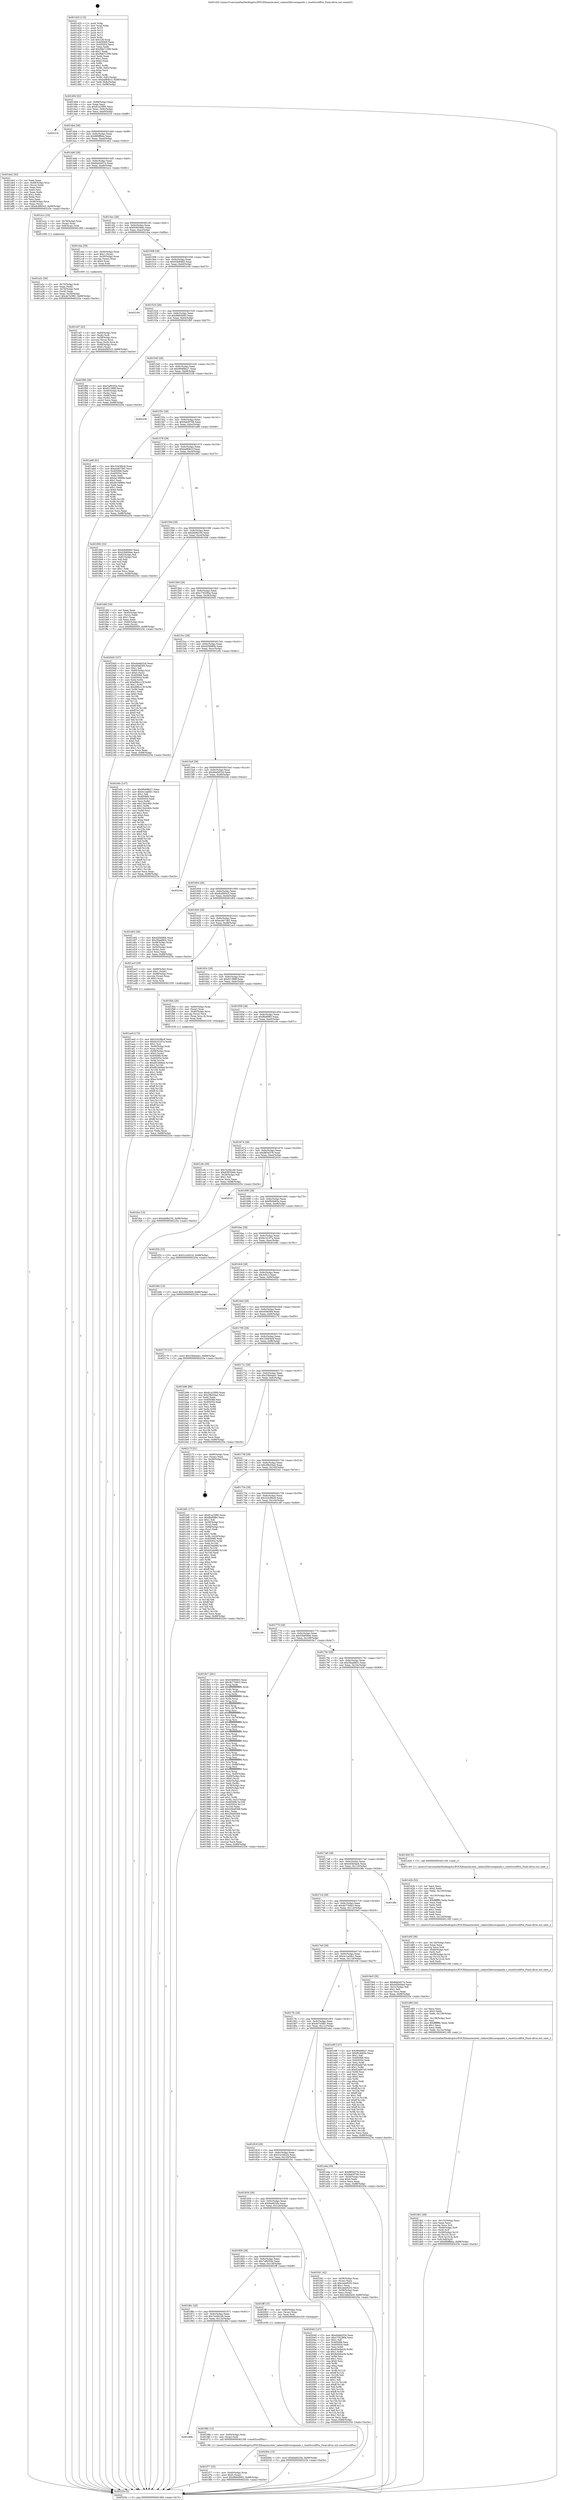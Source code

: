 digraph "0x401420" {
  label = "0x401420 (/mnt/c/Users/mathe/Desktop/tcc/POCII/binaries/extr_radare2librcorepanels.c_resetScrollPos_Final-ollvm.out::main(0))"
  labelloc = "t"
  node[shape=record]

  Entry [label="",width=0.3,height=0.3,shape=circle,fillcolor=black,style=filled]
  "0x401494" [label="{
     0x401494 [32]\l
     | [instrs]\l
     &nbsp;&nbsp;0x401494 \<+6\>: mov -0x88(%rbp),%eax\l
     &nbsp;&nbsp;0x40149a \<+2\>: mov %eax,%ecx\l
     &nbsp;&nbsp;0x40149c \<+6\>: sub $0x81a25f95,%ecx\l
     &nbsp;&nbsp;0x4014a2 \<+6\>: mov %eax,-0x9c(%rbp)\l
     &nbsp;&nbsp;0x4014a8 \<+6\>: mov %ecx,-0xa0(%rbp)\l
     &nbsp;&nbsp;0x4014ae \<+6\>: je 0000000000402216 \<main+0xdf6\>\l
  }"]
  "0x402216" [label="{
     0x402216\l
  }", style=dashed]
  "0x4014b4" [label="{
     0x4014b4 [28]\l
     | [instrs]\l
     &nbsp;&nbsp;0x4014b4 \<+5\>: jmp 00000000004014b9 \<main+0x99\>\l
     &nbsp;&nbsp;0x4014b9 \<+6\>: mov -0x9c(%rbp),%eax\l
     &nbsp;&nbsp;0x4014bf \<+5\>: sub $0x889ffbba,%eax\l
     &nbsp;&nbsp;0x4014c4 \<+6\>: mov %eax,-0xa4(%rbp)\l
     &nbsp;&nbsp;0x4014ca \<+6\>: je 0000000000401de2 \<main+0x9c2\>\l
  }"]
  Exit [label="",width=0.3,height=0.3,shape=circle,fillcolor=black,style=filled,peripheries=2]
  "0x401de2" [label="{
     0x401de2 [42]\l
     | [instrs]\l
     &nbsp;&nbsp;0x401de2 \<+2\>: xor %eax,%eax\l
     &nbsp;&nbsp;0x401de4 \<+4\>: mov -0x48(%rbp),%rcx\l
     &nbsp;&nbsp;0x401de8 \<+2\>: mov (%rcx),%edx\l
     &nbsp;&nbsp;0x401dea \<+2\>: mov %eax,%esi\l
     &nbsp;&nbsp;0x401dec \<+2\>: sub %edx,%esi\l
     &nbsp;&nbsp;0x401dee \<+2\>: mov %eax,%edx\l
     &nbsp;&nbsp;0x401df0 \<+3\>: sub $0x1,%edx\l
     &nbsp;&nbsp;0x401df3 \<+2\>: add %edx,%esi\l
     &nbsp;&nbsp;0x401df5 \<+2\>: sub %esi,%eax\l
     &nbsp;&nbsp;0x401df7 \<+4\>: mov -0x48(%rbp),%rcx\l
     &nbsp;&nbsp;0x401dfb \<+2\>: mov %eax,(%rcx)\l
     &nbsp;&nbsp;0x401dfd \<+10\>: movl $0xdcd993c5,-0x88(%rbp)\l
     &nbsp;&nbsp;0x401e07 \<+5\>: jmp 000000000040225e \<main+0xe3e\>\l
  }"]
  "0x4014d0" [label="{
     0x4014d0 [28]\l
     | [instrs]\l
     &nbsp;&nbsp;0x4014d0 \<+5\>: jmp 00000000004014d5 \<main+0xb5\>\l
     &nbsp;&nbsp;0x4014d5 \<+6\>: mov -0x9c(%rbp),%eax\l
     &nbsp;&nbsp;0x4014db \<+5\>: sub $0x8ab5d27e,%eax\l
     &nbsp;&nbsp;0x4014e0 \<+6\>: mov %eax,-0xa8(%rbp)\l
     &nbsp;&nbsp;0x4014e6 \<+6\>: je 0000000000401a1c \<main+0x5fc\>\l
  }"]
  "0x40200e" [label="{
     0x40200e [15]\l
     | [instrs]\l
     &nbsp;&nbsp;0x40200e \<+10\>: movl $0x6ee822fa,-0x88(%rbp)\l
     &nbsp;&nbsp;0x402018 \<+5\>: jmp 000000000040225e \<main+0xe3e\>\l
  }"]
  "0x401a1c" [label="{
     0x401a1c [16]\l
     | [instrs]\l
     &nbsp;&nbsp;0x401a1c \<+4\>: mov -0x78(%rbp),%rax\l
     &nbsp;&nbsp;0x401a20 \<+3\>: mov (%rax),%rax\l
     &nbsp;&nbsp;0x401a23 \<+4\>: mov 0x8(%rax),%rdi\l
     &nbsp;&nbsp;0x401a27 \<+5\>: call 0000000000401060 \<atoi@plt\>\l
     | [calls]\l
     &nbsp;&nbsp;0x401060 \{1\} (unknown)\l
  }"]
  "0x4014ec" [label="{
     0x4014ec [28]\l
     | [instrs]\l
     &nbsp;&nbsp;0x4014ec \<+5\>: jmp 00000000004014f1 \<main+0xd1\>\l
     &nbsp;&nbsp;0x4014f1 \<+6\>: mov -0x9c(%rbp),%eax\l
     &nbsp;&nbsp;0x4014f7 \<+5\>: sub $0x93833b6c,%eax\l
     &nbsp;&nbsp;0x4014fc \<+6\>: mov %eax,-0xac(%rbp)\l
     &nbsp;&nbsp;0x401502 \<+6\>: je 0000000000401cba \<main+0x89a\>\l
  }"]
  "0x401fce" [label="{
     0x401fce [15]\l
     | [instrs]\l
     &nbsp;&nbsp;0x401fce \<+10\>: movl $0xbfe9b230,-0x88(%rbp)\l
     &nbsp;&nbsp;0x401fd8 \<+5\>: jmp 000000000040225e \<main+0xe3e\>\l
  }"]
  "0x401cba" [label="{
     0x401cba [29]\l
     | [instrs]\l
     &nbsp;&nbsp;0x401cba \<+4\>: mov -0x50(%rbp),%rax\l
     &nbsp;&nbsp;0x401cbe \<+6\>: movl $0x1,(%rax)\l
     &nbsp;&nbsp;0x401cc4 \<+4\>: mov -0x50(%rbp),%rax\l
     &nbsp;&nbsp;0x401cc8 \<+3\>: movslq (%rax),%rax\l
     &nbsp;&nbsp;0x401ccb \<+4\>: shl $0x4,%rax\l
     &nbsp;&nbsp;0x401ccf \<+3\>: mov %rax,%rdi\l
     &nbsp;&nbsp;0x401cd2 \<+5\>: call 0000000000401050 \<malloc@plt\>\l
     | [calls]\l
     &nbsp;&nbsp;0x401050 \{1\} (unknown)\l
  }"]
  "0x401508" [label="{
     0x401508 [28]\l
     | [instrs]\l
     &nbsp;&nbsp;0x401508 \<+5\>: jmp 000000000040150d \<main+0xed\>\l
     &nbsp;&nbsp;0x40150d \<+6\>: mov -0x9c(%rbp),%eax\l
     &nbsp;&nbsp;0x401513 \<+5\>: sub $0x93b90fd3,%eax\l
     &nbsp;&nbsp;0x401518 \<+6\>: mov %eax,-0xb0(%rbp)\l
     &nbsp;&nbsp;0x40151e \<+6\>: je 0000000000402194 \<main+0xd74\>\l
  }"]
  "0x401f77" [label="{
     0x401f77 [25]\l
     | [instrs]\l
     &nbsp;&nbsp;0x401f77 \<+4\>: mov -0x40(%rbp),%rax\l
     &nbsp;&nbsp;0x401f7b \<+6\>: movl $0x0,(%rax)\l
     &nbsp;&nbsp;0x401f81 \<+10\>: movl $0x966000f3,-0x88(%rbp)\l
     &nbsp;&nbsp;0x401f8b \<+5\>: jmp 000000000040225e \<main+0xe3e\>\l
  }"]
  "0x402194" [label="{
     0x402194\l
  }", style=dashed]
  "0x401524" [label="{
     0x401524 [28]\l
     | [instrs]\l
     &nbsp;&nbsp;0x401524 \<+5\>: jmp 0000000000401529 \<main+0x109\>\l
     &nbsp;&nbsp;0x401529 \<+6\>: mov -0x9c(%rbp),%eax\l
     &nbsp;&nbsp;0x40152f \<+5\>: sub $0x966000f3,%eax\l
     &nbsp;&nbsp;0x401534 \<+6\>: mov %eax,-0xb4(%rbp)\l
     &nbsp;&nbsp;0x40153a \<+6\>: je 0000000000401f90 \<main+0xb70\>\l
  }"]
  "0x401888" [label="{
     0x401888\l
  }", style=dashed]
  "0x401f90" [label="{
     0x401f90 [36]\l
     | [instrs]\l
     &nbsp;&nbsp;0x401f90 \<+5\>: mov $0x7af9355e,%eax\l
     &nbsp;&nbsp;0x401f95 \<+5\>: mov $0xf213f6ff,%ecx\l
     &nbsp;&nbsp;0x401f9a \<+4\>: mov -0x40(%rbp),%rdx\l
     &nbsp;&nbsp;0x401f9e \<+2\>: mov (%rdx),%esi\l
     &nbsp;&nbsp;0x401fa0 \<+4\>: mov -0x68(%rbp),%rdx\l
     &nbsp;&nbsp;0x401fa4 \<+2\>: cmp (%rdx),%esi\l
     &nbsp;&nbsp;0x401fa6 \<+3\>: cmovl %ecx,%eax\l
     &nbsp;&nbsp;0x401fa9 \<+6\>: mov %eax,-0x88(%rbp)\l
     &nbsp;&nbsp;0x401faf \<+5\>: jmp 000000000040225e \<main+0xe3e\>\l
  }"]
  "0x401540" [label="{
     0x401540 [28]\l
     | [instrs]\l
     &nbsp;&nbsp;0x401540 \<+5\>: jmp 0000000000401545 \<main+0x125\>\l
     &nbsp;&nbsp;0x401545 \<+6\>: mov -0x9c(%rbp),%eax\l
     &nbsp;&nbsp;0x40154b \<+5\>: sub $0x99468b27,%eax\l
     &nbsp;&nbsp;0x401550 \<+6\>: mov %eax,-0xb8(%rbp)\l
     &nbsp;&nbsp;0x401556 \<+6\>: je 000000000040223b \<main+0xe1b\>\l
  }"]
  "0x401f6b" [label="{
     0x401f6b [12]\l
     | [instrs]\l
     &nbsp;&nbsp;0x401f6b \<+4\>: mov -0x60(%rbp),%rax\l
     &nbsp;&nbsp;0x401f6f \<+3\>: mov (%rax),%rdi\l
     &nbsp;&nbsp;0x401f72 \<+5\>: call 00000000004013f0 \<resetScrollPos\>\l
     | [calls]\l
     &nbsp;&nbsp;0x4013f0 \{1\} (/mnt/c/Users/mathe/Desktop/tcc/POCII/binaries/extr_radare2librcorepanels.c_resetScrollPos_Final-ollvm.out::resetScrollPos)\l
  }"]
  "0x40223b" [label="{
     0x40223b\l
  }", style=dashed]
  "0x40155c" [label="{
     0x40155c [28]\l
     | [instrs]\l
     &nbsp;&nbsp;0x40155c \<+5\>: jmp 0000000000401561 \<main+0x141\>\l
     &nbsp;&nbsp;0x401561 \<+6\>: mov -0x9c(%rbp),%eax\l
     &nbsp;&nbsp;0x401567 \<+5\>: sub $0x9ab5f708,%eax\l
     &nbsp;&nbsp;0x40156c \<+6\>: mov %eax,-0xbc(%rbp)\l
     &nbsp;&nbsp;0x401572 \<+6\>: je 0000000000401a68 \<main+0x648\>\l
  }"]
  "0x40186c" [label="{
     0x40186c [28]\l
     | [instrs]\l
     &nbsp;&nbsp;0x40186c \<+5\>: jmp 0000000000401871 \<main+0x451\>\l
     &nbsp;&nbsp;0x401871 \<+6\>: mov -0x9c(%rbp),%eax\l
     &nbsp;&nbsp;0x401877 \<+5\>: sub $0x7ec6b1d0,%eax\l
     &nbsp;&nbsp;0x40187c \<+6\>: mov %eax,-0x12c(%rbp)\l
     &nbsp;&nbsp;0x401882 \<+6\>: je 0000000000401f6b \<main+0xb4b\>\l
  }"]
  "0x401a68" [label="{
     0x401a68 [91]\l
     | [instrs]\l
     &nbsp;&nbsp;0x401a68 \<+5\>: mov $0x32428bc8,%eax\l
     &nbsp;&nbsp;0x401a6d \<+5\>: mov $0xecbb7382,%ecx\l
     &nbsp;&nbsp;0x401a72 \<+7\>: mov 0x405068,%edx\l
     &nbsp;&nbsp;0x401a79 \<+7\>: mov 0x405054,%esi\l
     &nbsp;&nbsp;0x401a80 \<+2\>: mov %edx,%edi\l
     &nbsp;&nbsp;0x401a82 \<+6\>: sub $0xde19089e,%edi\l
     &nbsp;&nbsp;0x401a88 \<+3\>: sub $0x1,%edi\l
     &nbsp;&nbsp;0x401a8b \<+6\>: add $0xde19089e,%edi\l
     &nbsp;&nbsp;0x401a91 \<+3\>: imul %edi,%edx\l
     &nbsp;&nbsp;0x401a94 \<+3\>: and $0x1,%edx\l
     &nbsp;&nbsp;0x401a97 \<+3\>: cmp $0x0,%edx\l
     &nbsp;&nbsp;0x401a9a \<+4\>: sete %r8b\l
     &nbsp;&nbsp;0x401a9e \<+3\>: cmp $0xa,%esi\l
     &nbsp;&nbsp;0x401aa1 \<+4\>: setl %r9b\l
     &nbsp;&nbsp;0x401aa5 \<+3\>: mov %r8b,%r10b\l
     &nbsp;&nbsp;0x401aa8 \<+3\>: and %r9b,%r10b\l
     &nbsp;&nbsp;0x401aab \<+3\>: xor %r9b,%r8b\l
     &nbsp;&nbsp;0x401aae \<+3\>: or %r8b,%r10b\l
     &nbsp;&nbsp;0x401ab1 \<+4\>: test $0x1,%r10b\l
     &nbsp;&nbsp;0x401ab5 \<+3\>: cmovne %ecx,%eax\l
     &nbsp;&nbsp;0x401ab8 \<+6\>: mov %eax,-0x88(%rbp)\l
     &nbsp;&nbsp;0x401abe \<+5\>: jmp 000000000040225e \<main+0xe3e\>\l
  }"]
  "0x401578" [label="{
     0x401578 [28]\l
     | [instrs]\l
     &nbsp;&nbsp;0x401578 \<+5\>: jmp 000000000040157d \<main+0x15d\>\l
     &nbsp;&nbsp;0x40157d \<+6\>: mov -0x9c(%rbp),%eax\l
     &nbsp;&nbsp;0x401583 \<+5\>: sub $0xbaf84b1f,%eax\l
     &nbsp;&nbsp;0x401588 \<+6\>: mov %eax,-0xc0(%rbp)\l
     &nbsp;&nbsp;0x40158e \<+6\>: je 0000000000401892 \<main+0x472\>\l
  }"]
  "0x401fff" [label="{
     0x401fff [15]\l
     | [instrs]\l
     &nbsp;&nbsp;0x401fff \<+4\>: mov -0x60(%rbp),%rax\l
     &nbsp;&nbsp;0x402003 \<+3\>: mov (%rax),%rax\l
     &nbsp;&nbsp;0x402006 \<+3\>: mov %rax,%rdi\l
     &nbsp;&nbsp;0x402009 \<+5\>: call 0000000000401030 \<free@plt\>\l
     | [calls]\l
     &nbsp;&nbsp;0x401030 \{1\} (unknown)\l
  }"]
  "0x401892" [label="{
     0x401892 [53]\l
     | [instrs]\l
     &nbsp;&nbsp;0x401892 \<+5\>: mov $0x93b90fd3,%eax\l
     &nbsp;&nbsp;0x401897 \<+5\>: mov $0x33b856ee,%ecx\l
     &nbsp;&nbsp;0x40189c \<+6\>: mov -0x82(%rbp),%dl\l
     &nbsp;&nbsp;0x4018a2 \<+7\>: mov -0x81(%rbp),%sil\l
     &nbsp;&nbsp;0x4018a9 \<+3\>: mov %dl,%dil\l
     &nbsp;&nbsp;0x4018ac \<+3\>: and %sil,%dil\l
     &nbsp;&nbsp;0x4018af \<+3\>: xor %sil,%dl\l
     &nbsp;&nbsp;0x4018b2 \<+3\>: or %dl,%dil\l
     &nbsp;&nbsp;0x4018b5 \<+4\>: test $0x1,%dil\l
     &nbsp;&nbsp;0x4018b9 \<+3\>: cmovne %ecx,%eax\l
     &nbsp;&nbsp;0x4018bc \<+6\>: mov %eax,-0x88(%rbp)\l
     &nbsp;&nbsp;0x4018c2 \<+5\>: jmp 000000000040225e \<main+0xe3e\>\l
  }"]
  "0x401594" [label="{
     0x401594 [28]\l
     | [instrs]\l
     &nbsp;&nbsp;0x401594 \<+5\>: jmp 0000000000401599 \<main+0x179\>\l
     &nbsp;&nbsp;0x401599 \<+6\>: mov -0x9c(%rbp),%eax\l
     &nbsp;&nbsp;0x40159f \<+5\>: sub $0xbfe9b230,%eax\l
     &nbsp;&nbsp;0x4015a4 \<+6\>: mov %eax,-0xc4(%rbp)\l
     &nbsp;&nbsp;0x4015aa \<+6\>: je 0000000000401fdd \<main+0xbbd\>\l
  }"]
  "0x40225e" [label="{
     0x40225e [5]\l
     | [instrs]\l
     &nbsp;&nbsp;0x40225e \<+5\>: jmp 0000000000401494 \<main+0x74\>\l
  }"]
  "0x401420" [label="{
     0x401420 [116]\l
     | [instrs]\l
     &nbsp;&nbsp;0x401420 \<+1\>: push %rbp\l
     &nbsp;&nbsp;0x401421 \<+3\>: mov %rsp,%rbp\l
     &nbsp;&nbsp;0x401424 \<+2\>: push %r15\l
     &nbsp;&nbsp;0x401426 \<+2\>: push %r14\l
     &nbsp;&nbsp;0x401428 \<+2\>: push %r13\l
     &nbsp;&nbsp;0x40142a \<+2\>: push %r12\l
     &nbsp;&nbsp;0x40142c \<+1\>: push %rbx\l
     &nbsp;&nbsp;0x40142d \<+7\>: sub $0x128,%rsp\l
     &nbsp;&nbsp;0x401434 \<+7\>: mov 0x405068,%eax\l
     &nbsp;&nbsp;0x40143b \<+7\>: mov 0x405054,%ecx\l
     &nbsp;&nbsp;0x401442 \<+2\>: mov %eax,%edx\l
     &nbsp;&nbsp;0x401444 \<+6\>: add $0x9bb71599,%edx\l
     &nbsp;&nbsp;0x40144a \<+3\>: sub $0x1,%edx\l
     &nbsp;&nbsp;0x40144d \<+6\>: sub $0x9bb71599,%edx\l
     &nbsp;&nbsp;0x401453 \<+3\>: imul %edx,%eax\l
     &nbsp;&nbsp;0x401456 \<+3\>: and $0x1,%eax\l
     &nbsp;&nbsp;0x401459 \<+3\>: cmp $0x0,%eax\l
     &nbsp;&nbsp;0x40145c \<+4\>: sete %r8b\l
     &nbsp;&nbsp;0x401460 \<+4\>: and $0x1,%r8b\l
     &nbsp;&nbsp;0x401464 \<+7\>: mov %r8b,-0x82(%rbp)\l
     &nbsp;&nbsp;0x40146b \<+3\>: cmp $0xa,%ecx\l
     &nbsp;&nbsp;0x40146e \<+4\>: setl %r8b\l
     &nbsp;&nbsp;0x401472 \<+4\>: and $0x1,%r8b\l
     &nbsp;&nbsp;0x401476 \<+7\>: mov %r8b,-0x81(%rbp)\l
     &nbsp;&nbsp;0x40147d \<+10\>: movl $0xbaf84b1f,-0x88(%rbp)\l
     &nbsp;&nbsp;0x401487 \<+6\>: mov %edi,-0x8c(%rbp)\l
     &nbsp;&nbsp;0x40148d \<+7\>: mov %rsi,-0x98(%rbp)\l
  }"]
  "0x401850" [label="{
     0x401850 [28]\l
     | [instrs]\l
     &nbsp;&nbsp;0x401850 \<+5\>: jmp 0000000000401855 \<main+0x435\>\l
     &nbsp;&nbsp;0x401855 \<+6\>: mov -0x9c(%rbp),%eax\l
     &nbsp;&nbsp;0x40185b \<+5\>: sub $0x7af9355e,%eax\l
     &nbsp;&nbsp;0x401860 \<+6\>: mov %eax,-0x128(%rbp)\l
     &nbsp;&nbsp;0x401866 \<+6\>: je 0000000000401fff \<main+0xbdf\>\l
  }"]
  "0x401fdd" [label="{
     0x401fdd [34]\l
     | [instrs]\l
     &nbsp;&nbsp;0x401fdd \<+2\>: xor %eax,%eax\l
     &nbsp;&nbsp;0x401fdf \<+4\>: mov -0x40(%rbp),%rcx\l
     &nbsp;&nbsp;0x401fe3 \<+2\>: mov (%rcx),%edx\l
     &nbsp;&nbsp;0x401fe5 \<+3\>: sub $0x1,%eax\l
     &nbsp;&nbsp;0x401fe8 \<+2\>: sub %eax,%edx\l
     &nbsp;&nbsp;0x401fea \<+4\>: mov -0x40(%rbp),%rcx\l
     &nbsp;&nbsp;0x401fee \<+2\>: mov %edx,(%rcx)\l
     &nbsp;&nbsp;0x401ff0 \<+10\>: movl $0x966000f3,-0x88(%rbp)\l
     &nbsp;&nbsp;0x401ffa \<+5\>: jmp 000000000040225e \<main+0xe3e\>\l
  }"]
  "0x4015b0" [label="{
     0x4015b0 [28]\l
     | [instrs]\l
     &nbsp;&nbsp;0x4015b0 \<+5\>: jmp 00000000004015b5 \<main+0x195\>\l
     &nbsp;&nbsp;0x4015b5 \<+6\>: mov -0x9c(%rbp),%eax\l
     &nbsp;&nbsp;0x4015bb \<+5\>: sub $0xc730280a,%eax\l
     &nbsp;&nbsp;0x4015c0 \<+6\>: mov %eax,-0xc8(%rbp)\l
     &nbsp;&nbsp;0x4015c6 \<+6\>: je 00000000004020d3 \<main+0xcb3\>\l
  }"]
  "0x402040" [label="{
     0x402040 [147]\l
     | [instrs]\l
     &nbsp;&nbsp;0x402040 \<+5\>: mov $0xd4e8d32d,%eax\l
     &nbsp;&nbsp;0x402045 \<+5\>: mov $0xc730280a,%ecx\l
     &nbsp;&nbsp;0x40204a \<+2\>: mov $0x1,%dl\l
     &nbsp;&nbsp;0x40204c \<+7\>: mov 0x405068,%esi\l
     &nbsp;&nbsp;0x402053 \<+7\>: mov 0x405054,%edi\l
     &nbsp;&nbsp;0x40205a \<+3\>: mov %esi,%r8d\l
     &nbsp;&nbsp;0x40205d \<+7\>: sub $0x82b4be26,%r8d\l
     &nbsp;&nbsp;0x402064 \<+4\>: sub $0x1,%r8d\l
     &nbsp;&nbsp;0x402068 \<+7\>: add $0x82b4be26,%r8d\l
     &nbsp;&nbsp;0x40206f \<+4\>: imul %r8d,%esi\l
     &nbsp;&nbsp;0x402073 \<+3\>: and $0x1,%esi\l
     &nbsp;&nbsp;0x402076 \<+3\>: cmp $0x0,%esi\l
     &nbsp;&nbsp;0x402079 \<+4\>: sete %r9b\l
     &nbsp;&nbsp;0x40207d \<+3\>: cmp $0xa,%edi\l
     &nbsp;&nbsp;0x402080 \<+4\>: setl %r10b\l
     &nbsp;&nbsp;0x402084 \<+3\>: mov %r9b,%r11b\l
     &nbsp;&nbsp;0x402087 \<+4\>: xor $0xff,%r11b\l
     &nbsp;&nbsp;0x40208b \<+3\>: mov %r10b,%bl\l
     &nbsp;&nbsp;0x40208e \<+3\>: xor $0xff,%bl\l
     &nbsp;&nbsp;0x402091 \<+3\>: xor $0x1,%dl\l
     &nbsp;&nbsp;0x402094 \<+3\>: mov %r11b,%r14b\l
     &nbsp;&nbsp;0x402097 \<+4\>: and $0xff,%r14b\l
     &nbsp;&nbsp;0x40209b \<+3\>: and %dl,%r9b\l
     &nbsp;&nbsp;0x40209e \<+3\>: mov %bl,%r15b\l
     &nbsp;&nbsp;0x4020a1 \<+4\>: and $0xff,%r15b\l
     &nbsp;&nbsp;0x4020a5 \<+3\>: and %dl,%r10b\l
     &nbsp;&nbsp;0x4020a8 \<+3\>: or %r9b,%r14b\l
     &nbsp;&nbsp;0x4020ab \<+3\>: or %r10b,%r15b\l
     &nbsp;&nbsp;0x4020ae \<+3\>: xor %r15b,%r14b\l
     &nbsp;&nbsp;0x4020b1 \<+3\>: or %bl,%r11b\l
     &nbsp;&nbsp;0x4020b4 \<+4\>: xor $0xff,%r11b\l
     &nbsp;&nbsp;0x4020b8 \<+3\>: or $0x1,%dl\l
     &nbsp;&nbsp;0x4020bb \<+3\>: and %dl,%r11b\l
     &nbsp;&nbsp;0x4020be \<+3\>: or %r11b,%r14b\l
     &nbsp;&nbsp;0x4020c1 \<+4\>: test $0x1,%r14b\l
     &nbsp;&nbsp;0x4020c5 \<+3\>: cmovne %ecx,%eax\l
     &nbsp;&nbsp;0x4020c8 \<+6\>: mov %eax,-0x88(%rbp)\l
     &nbsp;&nbsp;0x4020ce \<+5\>: jmp 000000000040225e \<main+0xe3e\>\l
  }"]
  "0x4020d3" [label="{
     0x4020d3 [157]\l
     | [instrs]\l
     &nbsp;&nbsp;0x4020d3 \<+5\>: mov $0xd4e8d32d,%eax\l
     &nbsp;&nbsp;0x4020d8 \<+5\>: mov $0x4046394,%ecx\l
     &nbsp;&nbsp;0x4020dd \<+2\>: mov $0x1,%dl\l
     &nbsp;&nbsp;0x4020df \<+4\>: mov -0x80(%rbp),%rsi\l
     &nbsp;&nbsp;0x4020e3 \<+6\>: movl $0x0,(%rsi)\l
     &nbsp;&nbsp;0x4020e9 \<+7\>: mov 0x405068,%edi\l
     &nbsp;&nbsp;0x4020f0 \<+8\>: mov 0x405054,%r8d\l
     &nbsp;&nbsp;0x4020f8 \<+3\>: mov %edi,%r9d\l
     &nbsp;&nbsp;0x4020fb \<+7\>: add $0xd98cc13f,%r9d\l
     &nbsp;&nbsp;0x402102 \<+4\>: sub $0x1,%r9d\l
     &nbsp;&nbsp;0x402106 \<+7\>: sub $0xd98cc13f,%r9d\l
     &nbsp;&nbsp;0x40210d \<+4\>: imul %r9d,%edi\l
     &nbsp;&nbsp;0x402111 \<+3\>: and $0x1,%edi\l
     &nbsp;&nbsp;0x402114 \<+3\>: cmp $0x0,%edi\l
     &nbsp;&nbsp;0x402117 \<+4\>: sete %r10b\l
     &nbsp;&nbsp;0x40211b \<+4\>: cmp $0xa,%r8d\l
     &nbsp;&nbsp;0x40211f \<+4\>: setl %r11b\l
     &nbsp;&nbsp;0x402123 \<+3\>: mov %r10b,%bl\l
     &nbsp;&nbsp;0x402126 \<+3\>: xor $0xff,%bl\l
     &nbsp;&nbsp;0x402129 \<+3\>: mov %r11b,%r14b\l
     &nbsp;&nbsp;0x40212c \<+4\>: xor $0xff,%r14b\l
     &nbsp;&nbsp;0x402130 \<+3\>: xor $0x0,%dl\l
     &nbsp;&nbsp;0x402133 \<+3\>: mov %bl,%r15b\l
     &nbsp;&nbsp;0x402136 \<+4\>: and $0x0,%r15b\l
     &nbsp;&nbsp;0x40213a \<+3\>: and %dl,%r10b\l
     &nbsp;&nbsp;0x40213d \<+3\>: mov %r14b,%r12b\l
     &nbsp;&nbsp;0x402140 \<+4\>: and $0x0,%r12b\l
     &nbsp;&nbsp;0x402144 \<+3\>: and %dl,%r11b\l
     &nbsp;&nbsp;0x402147 \<+3\>: or %r10b,%r15b\l
     &nbsp;&nbsp;0x40214a \<+3\>: or %r11b,%r12b\l
     &nbsp;&nbsp;0x40214d \<+3\>: xor %r12b,%r15b\l
     &nbsp;&nbsp;0x402150 \<+3\>: or %r14b,%bl\l
     &nbsp;&nbsp;0x402153 \<+3\>: xor $0xff,%bl\l
     &nbsp;&nbsp;0x402156 \<+3\>: or $0x0,%dl\l
     &nbsp;&nbsp;0x402159 \<+2\>: and %dl,%bl\l
     &nbsp;&nbsp;0x40215b \<+3\>: or %bl,%r15b\l
     &nbsp;&nbsp;0x40215e \<+4\>: test $0x1,%r15b\l
     &nbsp;&nbsp;0x402162 \<+3\>: cmovne %ecx,%eax\l
     &nbsp;&nbsp;0x402165 \<+6\>: mov %eax,-0x88(%rbp)\l
     &nbsp;&nbsp;0x40216b \<+5\>: jmp 000000000040225e \<main+0xe3e\>\l
  }"]
  "0x4015cc" [label="{
     0x4015cc [28]\l
     | [instrs]\l
     &nbsp;&nbsp;0x4015cc \<+5\>: jmp 00000000004015d1 \<main+0x1b1\>\l
     &nbsp;&nbsp;0x4015d1 \<+6\>: mov -0x9c(%rbp),%eax\l
     &nbsp;&nbsp;0x4015d7 \<+5\>: sub $0xd2f4680b,%eax\l
     &nbsp;&nbsp;0x4015dc \<+6\>: mov %eax,-0xcc(%rbp)\l
     &nbsp;&nbsp;0x4015e2 \<+6\>: je 0000000000401e0c \<main+0x9ec\>\l
  }"]
  "0x401834" [label="{
     0x401834 [28]\l
     | [instrs]\l
     &nbsp;&nbsp;0x401834 \<+5\>: jmp 0000000000401839 \<main+0x419\>\l
     &nbsp;&nbsp;0x401839 \<+6\>: mov -0x9c(%rbp),%eax\l
     &nbsp;&nbsp;0x40183f \<+5\>: sub $0x6ee822fa,%eax\l
     &nbsp;&nbsp;0x401844 \<+6\>: mov %eax,-0x124(%rbp)\l
     &nbsp;&nbsp;0x40184a \<+6\>: je 0000000000402040 \<main+0xc20\>\l
  }"]
  "0x401e0c" [label="{
     0x401e0c [147]\l
     | [instrs]\l
     &nbsp;&nbsp;0x401e0c \<+5\>: mov $0x99468b27,%eax\l
     &nbsp;&nbsp;0x401e11 \<+5\>: mov $0x4c1ad4b1,%ecx\l
     &nbsp;&nbsp;0x401e16 \<+2\>: mov $0x1,%dl\l
     &nbsp;&nbsp;0x401e18 \<+7\>: mov 0x405068,%esi\l
     &nbsp;&nbsp;0x401e1f \<+7\>: mov 0x405054,%edi\l
     &nbsp;&nbsp;0x401e26 \<+3\>: mov %esi,%r8d\l
     &nbsp;&nbsp;0x401e29 \<+7\>: add $0x13b2c60c,%r8d\l
     &nbsp;&nbsp;0x401e30 \<+4\>: sub $0x1,%r8d\l
     &nbsp;&nbsp;0x401e34 \<+7\>: sub $0x13b2c60c,%r8d\l
     &nbsp;&nbsp;0x401e3b \<+4\>: imul %r8d,%esi\l
     &nbsp;&nbsp;0x401e3f \<+3\>: and $0x1,%esi\l
     &nbsp;&nbsp;0x401e42 \<+3\>: cmp $0x0,%esi\l
     &nbsp;&nbsp;0x401e45 \<+4\>: sete %r9b\l
     &nbsp;&nbsp;0x401e49 \<+3\>: cmp $0xa,%edi\l
     &nbsp;&nbsp;0x401e4c \<+4\>: setl %r10b\l
     &nbsp;&nbsp;0x401e50 \<+3\>: mov %r9b,%r11b\l
     &nbsp;&nbsp;0x401e53 \<+4\>: xor $0xff,%r11b\l
     &nbsp;&nbsp;0x401e57 \<+3\>: mov %r10b,%bl\l
     &nbsp;&nbsp;0x401e5a \<+3\>: xor $0xff,%bl\l
     &nbsp;&nbsp;0x401e5d \<+3\>: xor $0x1,%dl\l
     &nbsp;&nbsp;0x401e60 \<+3\>: mov %r11b,%r14b\l
     &nbsp;&nbsp;0x401e63 \<+4\>: and $0xff,%r14b\l
     &nbsp;&nbsp;0x401e67 \<+3\>: and %dl,%r9b\l
     &nbsp;&nbsp;0x401e6a \<+3\>: mov %bl,%r15b\l
     &nbsp;&nbsp;0x401e6d \<+4\>: and $0xff,%r15b\l
     &nbsp;&nbsp;0x401e71 \<+3\>: and %dl,%r10b\l
     &nbsp;&nbsp;0x401e74 \<+3\>: or %r9b,%r14b\l
     &nbsp;&nbsp;0x401e77 \<+3\>: or %r10b,%r15b\l
     &nbsp;&nbsp;0x401e7a \<+3\>: xor %r15b,%r14b\l
     &nbsp;&nbsp;0x401e7d \<+3\>: or %bl,%r11b\l
     &nbsp;&nbsp;0x401e80 \<+4\>: xor $0xff,%r11b\l
     &nbsp;&nbsp;0x401e84 \<+3\>: or $0x1,%dl\l
     &nbsp;&nbsp;0x401e87 \<+3\>: and %dl,%r11b\l
     &nbsp;&nbsp;0x401e8a \<+3\>: or %r11b,%r14b\l
     &nbsp;&nbsp;0x401e8d \<+4\>: test $0x1,%r14b\l
     &nbsp;&nbsp;0x401e91 \<+3\>: cmovne %ecx,%eax\l
     &nbsp;&nbsp;0x401e94 \<+6\>: mov %eax,-0x88(%rbp)\l
     &nbsp;&nbsp;0x401e9a \<+5\>: jmp 000000000040225e \<main+0xe3e\>\l
  }"]
  "0x4015e8" [label="{
     0x4015e8 [28]\l
     | [instrs]\l
     &nbsp;&nbsp;0x4015e8 \<+5\>: jmp 00000000004015ed \<main+0x1cd\>\l
     &nbsp;&nbsp;0x4015ed \<+6\>: mov -0x9c(%rbp),%eax\l
     &nbsp;&nbsp;0x4015f3 \<+5\>: sub $0xd4e8d32d,%eax\l
     &nbsp;&nbsp;0x4015f8 \<+6\>: mov %eax,-0xd0(%rbp)\l
     &nbsp;&nbsp;0x4015fe \<+6\>: je 000000000040224a \<main+0xe2a\>\l
  }"]
  "0x401f41" [label="{
     0x401f41 [42]\l
     | [instrs]\l
     &nbsp;&nbsp;0x401f41 \<+4\>: mov -0x58(%rbp),%rax\l
     &nbsp;&nbsp;0x401f45 \<+2\>: mov (%rax),%ecx\l
     &nbsp;&nbsp;0x401f47 \<+6\>: sub $0xceee8202,%ecx\l
     &nbsp;&nbsp;0x401f4d \<+3\>: add $0x1,%ecx\l
     &nbsp;&nbsp;0x401f50 \<+6\>: add $0xceee8202,%ecx\l
     &nbsp;&nbsp;0x401f56 \<+4\>: mov -0x58(%rbp),%rax\l
     &nbsp;&nbsp;0x401f5a \<+2\>: mov %ecx,(%rax)\l
     &nbsp;&nbsp;0x401f5c \<+10\>: movl $0x1b6d3e5f,-0x88(%rbp)\l
     &nbsp;&nbsp;0x401f66 \<+5\>: jmp 000000000040225e \<main+0xe3e\>\l
  }"]
  "0x40224a" [label="{
     0x40224a\l
  }", style=dashed]
  "0x401604" [label="{
     0x401604 [28]\l
     | [instrs]\l
     &nbsp;&nbsp;0x401604 \<+5\>: jmp 0000000000401609 \<main+0x1e9\>\l
     &nbsp;&nbsp;0x401609 \<+6\>: mov -0x9c(%rbp),%eax\l
     &nbsp;&nbsp;0x40160f \<+5\>: sub $0xdcd993c5,%eax\l
     &nbsp;&nbsp;0x401614 \<+6\>: mov %eax,-0xd4(%rbp)\l
     &nbsp;&nbsp;0x40161a \<+6\>: je 0000000000401d02 \<main+0x8e2\>\l
  }"]
  "0x401db1" [label="{
     0x401db1 [49]\l
     | [instrs]\l
     &nbsp;&nbsp;0x401db1 \<+6\>: mov -0x13c(%rbp),%ecx\l
     &nbsp;&nbsp;0x401db7 \<+3\>: imul %eax,%ecx\l
     &nbsp;&nbsp;0x401dba \<+3\>: movslq %ecx,%r8\l
     &nbsp;&nbsp;0x401dbd \<+4\>: mov -0x60(%rbp),%r9\l
     &nbsp;&nbsp;0x401dc1 \<+3\>: mov (%r9),%r9\l
     &nbsp;&nbsp;0x401dc4 \<+4\>: mov -0x58(%rbp),%r10\l
     &nbsp;&nbsp;0x401dc8 \<+3\>: movslq (%r10),%r10\l
     &nbsp;&nbsp;0x401dcb \<+4\>: mov (%r9,%r10,8),%r9\l
     &nbsp;&nbsp;0x401dcf \<+4\>: mov %r8,0x8(%r9)\l
     &nbsp;&nbsp;0x401dd3 \<+10\>: movl $0x889ffbba,-0x88(%rbp)\l
     &nbsp;&nbsp;0x401ddd \<+5\>: jmp 000000000040225e \<main+0xe3e\>\l
  }"]
  "0x401d02" [label="{
     0x401d02 [36]\l
     | [instrs]\l
     &nbsp;&nbsp;0x401d02 \<+5\>: mov $0xd2f4680b,%eax\l
     &nbsp;&nbsp;0x401d07 \<+5\>: mov $0x39aa883c,%ecx\l
     &nbsp;&nbsp;0x401d0c \<+4\>: mov -0x48(%rbp),%rdx\l
     &nbsp;&nbsp;0x401d10 \<+2\>: mov (%rdx),%esi\l
     &nbsp;&nbsp;0x401d12 \<+4\>: mov -0x50(%rbp),%rdx\l
     &nbsp;&nbsp;0x401d16 \<+2\>: cmp (%rdx),%esi\l
     &nbsp;&nbsp;0x401d18 \<+3\>: cmovl %ecx,%eax\l
     &nbsp;&nbsp;0x401d1b \<+6\>: mov %eax,-0x88(%rbp)\l
     &nbsp;&nbsp;0x401d21 \<+5\>: jmp 000000000040225e \<main+0xe3e\>\l
  }"]
  "0x401620" [label="{
     0x401620 [28]\l
     | [instrs]\l
     &nbsp;&nbsp;0x401620 \<+5\>: jmp 0000000000401625 \<main+0x205\>\l
     &nbsp;&nbsp;0x401625 \<+6\>: mov -0x9c(%rbp),%eax\l
     &nbsp;&nbsp;0x40162b \<+5\>: sub $0xecbb7382,%eax\l
     &nbsp;&nbsp;0x401630 \<+6\>: mov %eax,-0xd8(%rbp)\l
     &nbsp;&nbsp;0x401636 \<+6\>: je 0000000000401ac3 \<main+0x6a3\>\l
  }"]
  "0x401d85" [label="{
     0x401d85 [44]\l
     | [instrs]\l
     &nbsp;&nbsp;0x401d85 \<+2\>: xor %ecx,%ecx\l
     &nbsp;&nbsp;0x401d87 \<+5\>: mov $0x2,%edx\l
     &nbsp;&nbsp;0x401d8c \<+6\>: mov %edx,-0x138(%rbp)\l
     &nbsp;&nbsp;0x401d92 \<+1\>: cltd\l
     &nbsp;&nbsp;0x401d93 \<+6\>: mov -0x138(%rbp),%esi\l
     &nbsp;&nbsp;0x401d99 \<+2\>: idiv %esi\l
     &nbsp;&nbsp;0x401d9b \<+6\>: imul $0xfffffffe,%edx,%edx\l
     &nbsp;&nbsp;0x401da1 \<+3\>: sub $0x1,%ecx\l
     &nbsp;&nbsp;0x401da4 \<+2\>: sub %ecx,%edx\l
     &nbsp;&nbsp;0x401da6 \<+6\>: mov %edx,-0x13c(%rbp)\l
     &nbsp;&nbsp;0x401dac \<+5\>: call 0000000000401160 \<next_i\>\l
     | [calls]\l
     &nbsp;&nbsp;0x401160 \{1\} (/mnt/c/Users/mathe/Desktop/tcc/POCII/binaries/extr_radare2librcorepanels.c_resetScrollPos_Final-ollvm.out::next_i)\l
  }"]
  "0x401ac3" [label="{
     0x401ac3 [29]\l
     | [instrs]\l
     &nbsp;&nbsp;0x401ac3 \<+4\>: mov -0x68(%rbp),%rax\l
     &nbsp;&nbsp;0x401ac7 \<+6\>: movl $0x1,(%rax)\l
     &nbsp;&nbsp;0x401acd \<+4\>: mov -0x68(%rbp),%rax\l
     &nbsp;&nbsp;0x401ad1 \<+3\>: movslq (%rax),%rax\l
     &nbsp;&nbsp;0x401ad4 \<+4\>: shl $0x3,%rax\l
     &nbsp;&nbsp;0x401ad8 \<+3\>: mov %rax,%rdi\l
     &nbsp;&nbsp;0x401adb \<+5\>: call 0000000000401050 \<malloc@plt\>\l
     | [calls]\l
     &nbsp;&nbsp;0x401050 \{1\} (unknown)\l
  }"]
  "0x40163c" [label="{
     0x40163c [28]\l
     | [instrs]\l
     &nbsp;&nbsp;0x40163c \<+5\>: jmp 0000000000401641 \<main+0x221\>\l
     &nbsp;&nbsp;0x401641 \<+6\>: mov -0x9c(%rbp),%eax\l
     &nbsp;&nbsp;0x401647 \<+5\>: sub $0xf213f6ff,%eax\l
     &nbsp;&nbsp;0x40164c \<+6\>: mov %eax,-0xdc(%rbp)\l
     &nbsp;&nbsp;0x401652 \<+6\>: je 0000000000401fb4 \<main+0xb94\>\l
  }"]
  "0x401d5f" [label="{
     0x401d5f [38]\l
     | [instrs]\l
     &nbsp;&nbsp;0x401d5f \<+6\>: mov -0x134(%rbp),%ecx\l
     &nbsp;&nbsp;0x401d65 \<+3\>: imul %eax,%ecx\l
     &nbsp;&nbsp;0x401d68 \<+3\>: movslq %ecx,%r8\l
     &nbsp;&nbsp;0x401d6b \<+4\>: mov -0x60(%rbp),%r9\l
     &nbsp;&nbsp;0x401d6f \<+3\>: mov (%r9),%r9\l
     &nbsp;&nbsp;0x401d72 \<+4\>: mov -0x58(%rbp),%r10\l
     &nbsp;&nbsp;0x401d76 \<+3\>: movslq (%r10),%r10\l
     &nbsp;&nbsp;0x401d79 \<+4\>: mov (%r9,%r10,8),%r9\l
     &nbsp;&nbsp;0x401d7d \<+3\>: mov %r8,(%r9)\l
     &nbsp;&nbsp;0x401d80 \<+5\>: call 0000000000401160 \<next_i\>\l
     | [calls]\l
     &nbsp;&nbsp;0x401160 \{1\} (/mnt/c/Users/mathe/Desktop/tcc/POCII/binaries/extr_radare2librcorepanels.c_resetScrollPos_Final-ollvm.out::next_i)\l
  }"]
  "0x401fb4" [label="{
     0x401fb4 [26]\l
     | [instrs]\l
     &nbsp;&nbsp;0x401fb4 \<+4\>: mov -0x60(%rbp),%rax\l
     &nbsp;&nbsp;0x401fb8 \<+3\>: mov (%rax),%rax\l
     &nbsp;&nbsp;0x401fbb \<+4\>: mov -0x40(%rbp),%rcx\l
     &nbsp;&nbsp;0x401fbf \<+3\>: movslq (%rcx),%rcx\l
     &nbsp;&nbsp;0x401fc2 \<+4\>: mov (%rax,%rcx,8),%rax\l
     &nbsp;&nbsp;0x401fc6 \<+3\>: mov %rax,%rdi\l
     &nbsp;&nbsp;0x401fc9 \<+5\>: call 0000000000401030 \<free@plt\>\l
     | [calls]\l
     &nbsp;&nbsp;0x401030 \{1\} (unknown)\l
  }"]
  "0x401658" [label="{
     0x401658 [28]\l
     | [instrs]\l
     &nbsp;&nbsp;0x401658 \<+5\>: jmp 000000000040165d \<main+0x23d\>\l
     &nbsp;&nbsp;0x40165d \<+6\>: mov -0x9c(%rbp),%eax\l
     &nbsp;&nbsp;0x401663 \<+5\>: sub $0xf8af0f83,%eax\l
     &nbsp;&nbsp;0x401668 \<+6\>: mov %eax,-0xe0(%rbp)\l
     &nbsp;&nbsp;0x40166e \<+6\>: je 0000000000401c9c \<main+0x87c\>\l
  }"]
  "0x401d2b" [label="{
     0x401d2b [52]\l
     | [instrs]\l
     &nbsp;&nbsp;0x401d2b \<+2\>: xor %ecx,%ecx\l
     &nbsp;&nbsp;0x401d2d \<+5\>: mov $0x2,%edx\l
     &nbsp;&nbsp;0x401d32 \<+6\>: mov %edx,-0x130(%rbp)\l
     &nbsp;&nbsp;0x401d38 \<+1\>: cltd\l
     &nbsp;&nbsp;0x401d39 \<+6\>: mov -0x130(%rbp),%esi\l
     &nbsp;&nbsp;0x401d3f \<+2\>: idiv %esi\l
     &nbsp;&nbsp;0x401d41 \<+6\>: imul $0xfffffffe,%edx,%edx\l
     &nbsp;&nbsp;0x401d47 \<+2\>: mov %ecx,%edi\l
     &nbsp;&nbsp;0x401d49 \<+2\>: sub %edx,%edi\l
     &nbsp;&nbsp;0x401d4b \<+2\>: mov %ecx,%edx\l
     &nbsp;&nbsp;0x401d4d \<+3\>: sub $0x1,%edx\l
     &nbsp;&nbsp;0x401d50 \<+2\>: add %edx,%edi\l
     &nbsp;&nbsp;0x401d52 \<+2\>: sub %edi,%ecx\l
     &nbsp;&nbsp;0x401d54 \<+6\>: mov %ecx,-0x134(%rbp)\l
     &nbsp;&nbsp;0x401d5a \<+5\>: call 0000000000401160 \<next_i\>\l
     | [calls]\l
     &nbsp;&nbsp;0x401160 \{1\} (/mnt/c/Users/mathe/Desktop/tcc/POCII/binaries/extr_radare2librcorepanels.c_resetScrollPos_Final-ollvm.out::next_i)\l
  }"]
  "0x401c9c" [label="{
     0x401c9c [30]\l
     | [instrs]\l
     &nbsp;&nbsp;0x401c9c \<+5\>: mov $0x7ec6b1d0,%eax\l
     &nbsp;&nbsp;0x401ca1 \<+5\>: mov $0x93833b6c,%ecx\l
     &nbsp;&nbsp;0x401ca6 \<+3\>: mov -0x29(%rbp),%dl\l
     &nbsp;&nbsp;0x401ca9 \<+3\>: test $0x1,%dl\l
     &nbsp;&nbsp;0x401cac \<+3\>: cmovne %ecx,%eax\l
     &nbsp;&nbsp;0x401caf \<+6\>: mov %eax,-0x88(%rbp)\l
     &nbsp;&nbsp;0x401cb5 \<+5\>: jmp 000000000040225e \<main+0xe3e\>\l
  }"]
  "0x401674" [label="{
     0x401674 [28]\l
     | [instrs]\l
     &nbsp;&nbsp;0x401674 \<+5\>: jmp 0000000000401679 \<main+0x259\>\l
     &nbsp;&nbsp;0x401679 \<+6\>: mov -0x9c(%rbp),%eax\l
     &nbsp;&nbsp;0x40167f \<+5\>: sub $0xf8f3d376,%eax\l
     &nbsp;&nbsp;0x401684 \<+6\>: mov %eax,-0xe4(%rbp)\l
     &nbsp;&nbsp;0x40168a \<+6\>: je 000000000040201d \<main+0xbfd\>\l
  }"]
  "0x401cd7" [label="{
     0x401cd7 [43]\l
     | [instrs]\l
     &nbsp;&nbsp;0x401cd7 \<+4\>: mov -0x60(%rbp),%rdi\l
     &nbsp;&nbsp;0x401cdb \<+3\>: mov (%rdi),%rdi\l
     &nbsp;&nbsp;0x401cde \<+4\>: mov -0x58(%rbp),%rcx\l
     &nbsp;&nbsp;0x401ce2 \<+3\>: movslq (%rcx),%rcx\l
     &nbsp;&nbsp;0x401ce5 \<+4\>: mov %rax,(%rdi,%rcx,8)\l
     &nbsp;&nbsp;0x401ce9 \<+4\>: mov -0x48(%rbp),%rax\l
     &nbsp;&nbsp;0x401ced \<+6\>: movl $0x0,(%rax)\l
     &nbsp;&nbsp;0x401cf3 \<+10\>: movl $0xdcd993c5,-0x88(%rbp)\l
     &nbsp;&nbsp;0x401cfd \<+5\>: jmp 000000000040225e \<main+0xe3e\>\l
  }"]
  "0x40201d" [label="{
     0x40201d\l
  }", style=dashed]
  "0x401690" [label="{
     0x401690 [28]\l
     | [instrs]\l
     &nbsp;&nbsp;0x401690 \<+5\>: jmp 0000000000401695 \<main+0x275\>\l
     &nbsp;&nbsp;0x401695 \<+6\>: mov -0x9c(%rbp),%eax\l
     &nbsp;&nbsp;0x40169b \<+5\>: sub $0xf9c9e65e,%eax\l
     &nbsp;&nbsp;0x4016a0 \<+6\>: mov %eax,-0xe8(%rbp)\l
     &nbsp;&nbsp;0x4016a6 \<+6\>: je 0000000000401f32 \<main+0xb12\>\l
  }"]
  "0x401ae0" [label="{
     0x401ae0 [172]\l
     | [instrs]\l
     &nbsp;&nbsp;0x401ae0 \<+5\>: mov $0x32428bc8,%ecx\l
     &nbsp;&nbsp;0x401ae5 \<+5\>: mov $0xfa1b197a,%edx\l
     &nbsp;&nbsp;0x401aea \<+3\>: mov $0x1,%sil\l
     &nbsp;&nbsp;0x401aed \<+4\>: mov -0x60(%rbp),%rdi\l
     &nbsp;&nbsp;0x401af1 \<+3\>: mov %rax,(%rdi)\l
     &nbsp;&nbsp;0x401af4 \<+4\>: mov -0x58(%rbp),%rax\l
     &nbsp;&nbsp;0x401af8 \<+6\>: movl $0x0,(%rax)\l
     &nbsp;&nbsp;0x401afe \<+8\>: mov 0x405068,%r8d\l
     &nbsp;&nbsp;0x401b06 \<+8\>: mov 0x405054,%r9d\l
     &nbsp;&nbsp;0x401b0e \<+3\>: mov %r8d,%r10d\l
     &nbsp;&nbsp;0x401b11 \<+7\>: sub $0xd81b69ad,%r10d\l
     &nbsp;&nbsp;0x401b18 \<+4\>: sub $0x1,%r10d\l
     &nbsp;&nbsp;0x401b1c \<+7\>: add $0xd81b69ad,%r10d\l
     &nbsp;&nbsp;0x401b23 \<+4\>: imul %r10d,%r8d\l
     &nbsp;&nbsp;0x401b27 \<+4\>: and $0x1,%r8d\l
     &nbsp;&nbsp;0x401b2b \<+4\>: cmp $0x0,%r8d\l
     &nbsp;&nbsp;0x401b2f \<+4\>: sete %r11b\l
     &nbsp;&nbsp;0x401b33 \<+4\>: cmp $0xa,%r9d\l
     &nbsp;&nbsp;0x401b37 \<+3\>: setl %bl\l
     &nbsp;&nbsp;0x401b3a \<+3\>: mov %r11b,%r14b\l
     &nbsp;&nbsp;0x401b3d \<+4\>: xor $0xff,%r14b\l
     &nbsp;&nbsp;0x401b41 \<+3\>: mov %bl,%r15b\l
     &nbsp;&nbsp;0x401b44 \<+4\>: xor $0xff,%r15b\l
     &nbsp;&nbsp;0x401b48 \<+4\>: xor $0x1,%sil\l
     &nbsp;&nbsp;0x401b4c \<+3\>: mov %r14b,%r12b\l
     &nbsp;&nbsp;0x401b4f \<+4\>: and $0xff,%r12b\l
     &nbsp;&nbsp;0x401b53 \<+3\>: and %sil,%r11b\l
     &nbsp;&nbsp;0x401b56 \<+3\>: mov %r15b,%r13b\l
     &nbsp;&nbsp;0x401b59 \<+4\>: and $0xff,%r13b\l
     &nbsp;&nbsp;0x401b5d \<+3\>: and %sil,%bl\l
     &nbsp;&nbsp;0x401b60 \<+3\>: or %r11b,%r12b\l
     &nbsp;&nbsp;0x401b63 \<+3\>: or %bl,%r13b\l
     &nbsp;&nbsp;0x401b66 \<+3\>: xor %r13b,%r12b\l
     &nbsp;&nbsp;0x401b69 \<+3\>: or %r15b,%r14b\l
     &nbsp;&nbsp;0x401b6c \<+4\>: xor $0xff,%r14b\l
     &nbsp;&nbsp;0x401b70 \<+4\>: or $0x1,%sil\l
     &nbsp;&nbsp;0x401b74 \<+3\>: and %sil,%r14b\l
     &nbsp;&nbsp;0x401b77 \<+3\>: or %r14b,%r12b\l
     &nbsp;&nbsp;0x401b7a \<+4\>: test $0x1,%r12b\l
     &nbsp;&nbsp;0x401b7e \<+3\>: cmovne %edx,%ecx\l
     &nbsp;&nbsp;0x401b81 \<+6\>: mov %ecx,-0x88(%rbp)\l
     &nbsp;&nbsp;0x401b87 \<+5\>: jmp 000000000040225e \<main+0xe3e\>\l
  }"]
  "0x401f32" [label="{
     0x401f32 [15]\l
     | [instrs]\l
     &nbsp;&nbsp;0x401f32 \<+10\>: movl $0x51e3d224,-0x88(%rbp)\l
     &nbsp;&nbsp;0x401f3c \<+5\>: jmp 000000000040225e \<main+0xe3e\>\l
  }"]
  "0x4016ac" [label="{
     0x4016ac [28]\l
     | [instrs]\l
     &nbsp;&nbsp;0x4016ac \<+5\>: jmp 00000000004016b1 \<main+0x291\>\l
     &nbsp;&nbsp;0x4016b1 \<+6\>: mov -0x9c(%rbp),%eax\l
     &nbsp;&nbsp;0x4016b7 \<+5\>: sub $0xfa1b197a,%eax\l
     &nbsp;&nbsp;0x4016bc \<+6\>: mov %eax,-0xec(%rbp)\l
     &nbsp;&nbsp;0x4016c2 \<+6\>: je 0000000000401b8c \<main+0x76c\>\l
  }"]
  "0x401818" [label="{
     0x401818 [28]\l
     | [instrs]\l
     &nbsp;&nbsp;0x401818 \<+5\>: jmp 000000000040181d \<main+0x3fd\>\l
     &nbsp;&nbsp;0x40181d \<+6\>: mov -0x9c(%rbp),%eax\l
     &nbsp;&nbsp;0x401823 \<+5\>: sub $0x51e3d224,%eax\l
     &nbsp;&nbsp;0x401828 \<+6\>: mov %eax,-0x120(%rbp)\l
     &nbsp;&nbsp;0x40182e \<+6\>: je 0000000000401f41 \<main+0xb21\>\l
  }"]
  "0x401b8c" [label="{
     0x401b8c [15]\l
     | [instrs]\l
     &nbsp;&nbsp;0x401b8c \<+10\>: movl $0x1b6d3e5f,-0x88(%rbp)\l
     &nbsp;&nbsp;0x401b96 \<+5\>: jmp 000000000040225e \<main+0xe3e\>\l
  }"]
  "0x4016c8" [label="{
     0x4016c8 [28]\l
     | [instrs]\l
     &nbsp;&nbsp;0x4016c8 \<+5\>: jmp 00000000004016cd \<main+0x2ad\>\l
     &nbsp;&nbsp;0x4016cd \<+6\>: mov -0x9c(%rbp),%eax\l
     &nbsp;&nbsp;0x4016d3 \<+5\>: sub $0x3c813,%eax\l
     &nbsp;&nbsp;0x4016d8 \<+6\>: mov %eax,-0xf0(%rbp)\l
     &nbsp;&nbsp;0x4016de \<+6\>: je 000000000040202c \<main+0xc0c\>\l
  }"]
  "0x401a4a" [label="{
     0x401a4a [30]\l
     | [instrs]\l
     &nbsp;&nbsp;0x401a4a \<+5\>: mov $0xf8f3d376,%eax\l
     &nbsp;&nbsp;0x401a4f \<+5\>: mov $0x9ab5f708,%ecx\l
     &nbsp;&nbsp;0x401a54 \<+3\>: mov -0x30(%rbp),%edx\l
     &nbsp;&nbsp;0x401a57 \<+3\>: cmp $0x0,%edx\l
     &nbsp;&nbsp;0x401a5a \<+3\>: cmove %ecx,%eax\l
     &nbsp;&nbsp;0x401a5d \<+6\>: mov %eax,-0x88(%rbp)\l
     &nbsp;&nbsp;0x401a63 \<+5\>: jmp 000000000040225e \<main+0xe3e\>\l
  }"]
  "0x40202c" [label="{
     0x40202c\l
  }", style=dashed]
  "0x4016e4" [label="{
     0x4016e4 [28]\l
     | [instrs]\l
     &nbsp;&nbsp;0x4016e4 \<+5\>: jmp 00000000004016e9 \<main+0x2c9\>\l
     &nbsp;&nbsp;0x4016e9 \<+6\>: mov -0x9c(%rbp),%eax\l
     &nbsp;&nbsp;0x4016ef \<+5\>: sub $0x4046394,%eax\l
     &nbsp;&nbsp;0x4016f4 \<+6\>: mov %eax,-0xf4(%rbp)\l
     &nbsp;&nbsp;0x4016fa \<+6\>: je 0000000000402170 \<main+0xd50\>\l
  }"]
  "0x4017fc" [label="{
     0x4017fc [28]\l
     | [instrs]\l
     &nbsp;&nbsp;0x4017fc \<+5\>: jmp 0000000000401801 \<main+0x3e1\>\l
     &nbsp;&nbsp;0x401801 \<+6\>: mov -0x9c(%rbp),%eax\l
     &nbsp;&nbsp;0x401807 \<+5\>: sub $0x4e7e38f1,%eax\l
     &nbsp;&nbsp;0x40180c \<+6\>: mov %eax,-0x11c(%rbp)\l
     &nbsp;&nbsp;0x401812 \<+6\>: je 0000000000401a4a \<main+0x62a\>\l
  }"]
  "0x402170" [label="{
     0x402170 [15]\l
     | [instrs]\l
     &nbsp;&nbsp;0x402170 \<+10\>: movl $0x23bb4ab1,-0x88(%rbp)\l
     &nbsp;&nbsp;0x40217a \<+5\>: jmp 000000000040225e \<main+0xe3e\>\l
  }"]
  "0x401700" [label="{
     0x401700 [28]\l
     | [instrs]\l
     &nbsp;&nbsp;0x401700 \<+5\>: jmp 0000000000401705 \<main+0x2e5\>\l
     &nbsp;&nbsp;0x401705 \<+6\>: mov -0x9c(%rbp),%eax\l
     &nbsp;&nbsp;0x40170b \<+5\>: sub $0x1b6d3e5f,%eax\l
     &nbsp;&nbsp;0x401710 \<+6\>: mov %eax,-0xf8(%rbp)\l
     &nbsp;&nbsp;0x401716 \<+6\>: je 0000000000401b9b \<main+0x77b\>\l
  }"]
  "0x401e9f" [label="{
     0x401e9f [147]\l
     | [instrs]\l
     &nbsp;&nbsp;0x401e9f \<+5\>: mov $0x99468b27,%eax\l
     &nbsp;&nbsp;0x401ea4 \<+5\>: mov $0xf9c9e65e,%ecx\l
     &nbsp;&nbsp;0x401ea9 \<+2\>: mov $0x1,%dl\l
     &nbsp;&nbsp;0x401eab \<+7\>: mov 0x405068,%esi\l
     &nbsp;&nbsp;0x401eb2 \<+7\>: mov 0x405054,%edi\l
     &nbsp;&nbsp;0x401eb9 \<+3\>: mov %esi,%r8d\l
     &nbsp;&nbsp;0x401ebc \<+7\>: add $0x82add7e5,%r8d\l
     &nbsp;&nbsp;0x401ec3 \<+4\>: sub $0x1,%r8d\l
     &nbsp;&nbsp;0x401ec7 \<+7\>: sub $0x82add7e5,%r8d\l
     &nbsp;&nbsp;0x401ece \<+4\>: imul %r8d,%esi\l
     &nbsp;&nbsp;0x401ed2 \<+3\>: and $0x1,%esi\l
     &nbsp;&nbsp;0x401ed5 \<+3\>: cmp $0x0,%esi\l
     &nbsp;&nbsp;0x401ed8 \<+4\>: sete %r9b\l
     &nbsp;&nbsp;0x401edc \<+3\>: cmp $0xa,%edi\l
     &nbsp;&nbsp;0x401edf \<+4\>: setl %r10b\l
     &nbsp;&nbsp;0x401ee3 \<+3\>: mov %r9b,%r11b\l
     &nbsp;&nbsp;0x401ee6 \<+4\>: xor $0xff,%r11b\l
     &nbsp;&nbsp;0x401eea \<+3\>: mov %r10b,%bl\l
     &nbsp;&nbsp;0x401eed \<+3\>: xor $0xff,%bl\l
     &nbsp;&nbsp;0x401ef0 \<+3\>: xor $0x1,%dl\l
     &nbsp;&nbsp;0x401ef3 \<+3\>: mov %r11b,%r14b\l
     &nbsp;&nbsp;0x401ef6 \<+4\>: and $0xff,%r14b\l
     &nbsp;&nbsp;0x401efa \<+3\>: and %dl,%r9b\l
     &nbsp;&nbsp;0x401efd \<+3\>: mov %bl,%r15b\l
     &nbsp;&nbsp;0x401f00 \<+4\>: and $0xff,%r15b\l
     &nbsp;&nbsp;0x401f04 \<+3\>: and %dl,%r10b\l
     &nbsp;&nbsp;0x401f07 \<+3\>: or %r9b,%r14b\l
     &nbsp;&nbsp;0x401f0a \<+3\>: or %r10b,%r15b\l
     &nbsp;&nbsp;0x401f0d \<+3\>: xor %r15b,%r14b\l
     &nbsp;&nbsp;0x401f10 \<+3\>: or %bl,%r11b\l
     &nbsp;&nbsp;0x401f13 \<+4\>: xor $0xff,%r11b\l
     &nbsp;&nbsp;0x401f17 \<+3\>: or $0x1,%dl\l
     &nbsp;&nbsp;0x401f1a \<+3\>: and %dl,%r11b\l
     &nbsp;&nbsp;0x401f1d \<+3\>: or %r11b,%r14b\l
     &nbsp;&nbsp;0x401f20 \<+4\>: test $0x1,%r14b\l
     &nbsp;&nbsp;0x401f24 \<+3\>: cmovne %ecx,%eax\l
     &nbsp;&nbsp;0x401f27 \<+6\>: mov %eax,-0x88(%rbp)\l
     &nbsp;&nbsp;0x401f2d \<+5\>: jmp 000000000040225e \<main+0xe3e\>\l
  }"]
  "0x401b9b" [label="{
     0x401b9b [86]\l
     | [instrs]\l
     &nbsp;&nbsp;0x401b9b \<+5\>: mov $0x81a25f95,%eax\l
     &nbsp;&nbsp;0x401ba0 \<+5\>: mov $0x2f8c04a2,%ecx\l
     &nbsp;&nbsp;0x401ba5 \<+2\>: xor %edx,%edx\l
     &nbsp;&nbsp;0x401ba7 \<+7\>: mov 0x405068,%esi\l
     &nbsp;&nbsp;0x401bae \<+7\>: mov 0x405054,%edi\l
     &nbsp;&nbsp;0x401bb5 \<+3\>: sub $0x1,%edx\l
     &nbsp;&nbsp;0x401bb8 \<+3\>: mov %esi,%r8d\l
     &nbsp;&nbsp;0x401bbb \<+3\>: add %edx,%r8d\l
     &nbsp;&nbsp;0x401bbe \<+4\>: imul %r8d,%esi\l
     &nbsp;&nbsp;0x401bc2 \<+3\>: and $0x1,%esi\l
     &nbsp;&nbsp;0x401bc5 \<+3\>: cmp $0x0,%esi\l
     &nbsp;&nbsp;0x401bc8 \<+4\>: sete %r9b\l
     &nbsp;&nbsp;0x401bcc \<+3\>: cmp $0xa,%edi\l
     &nbsp;&nbsp;0x401bcf \<+4\>: setl %r10b\l
     &nbsp;&nbsp;0x401bd3 \<+3\>: mov %r9b,%r11b\l
     &nbsp;&nbsp;0x401bd6 \<+3\>: and %r10b,%r11b\l
     &nbsp;&nbsp;0x401bd9 \<+3\>: xor %r10b,%r9b\l
     &nbsp;&nbsp;0x401bdc \<+3\>: or %r9b,%r11b\l
     &nbsp;&nbsp;0x401bdf \<+4\>: test $0x1,%r11b\l
     &nbsp;&nbsp;0x401be3 \<+3\>: cmovne %ecx,%eax\l
     &nbsp;&nbsp;0x401be6 \<+6\>: mov %eax,-0x88(%rbp)\l
     &nbsp;&nbsp;0x401bec \<+5\>: jmp 000000000040225e \<main+0xe3e\>\l
  }"]
  "0x40171c" [label="{
     0x40171c [28]\l
     | [instrs]\l
     &nbsp;&nbsp;0x40171c \<+5\>: jmp 0000000000401721 \<main+0x301\>\l
     &nbsp;&nbsp;0x401721 \<+6\>: mov -0x9c(%rbp),%eax\l
     &nbsp;&nbsp;0x401727 \<+5\>: sub $0x23bb4ab1,%eax\l
     &nbsp;&nbsp;0x40172c \<+6\>: mov %eax,-0xfc(%rbp)\l
     &nbsp;&nbsp;0x401732 \<+6\>: je 000000000040217f \<main+0xd5f\>\l
  }"]
  "0x401a2c" [label="{
     0x401a2c [30]\l
     | [instrs]\l
     &nbsp;&nbsp;0x401a2c \<+4\>: mov -0x70(%rbp),%rdi\l
     &nbsp;&nbsp;0x401a30 \<+2\>: mov %eax,(%rdi)\l
     &nbsp;&nbsp;0x401a32 \<+4\>: mov -0x70(%rbp),%rdi\l
     &nbsp;&nbsp;0x401a36 \<+2\>: mov (%rdi),%eax\l
     &nbsp;&nbsp;0x401a38 \<+3\>: mov %eax,-0x30(%rbp)\l
     &nbsp;&nbsp;0x401a3b \<+10\>: movl $0x4e7e38f1,-0x88(%rbp)\l
     &nbsp;&nbsp;0x401a45 \<+5\>: jmp 000000000040225e \<main+0xe3e\>\l
  }"]
  "0x40217f" [label="{
     0x40217f [21]\l
     | [instrs]\l
     &nbsp;&nbsp;0x40217f \<+4\>: mov -0x80(%rbp),%rax\l
     &nbsp;&nbsp;0x402183 \<+2\>: mov (%rax),%eax\l
     &nbsp;&nbsp;0x402185 \<+4\>: lea -0x28(%rbp),%rsp\l
     &nbsp;&nbsp;0x402189 \<+1\>: pop %rbx\l
     &nbsp;&nbsp;0x40218a \<+2\>: pop %r12\l
     &nbsp;&nbsp;0x40218c \<+2\>: pop %r13\l
     &nbsp;&nbsp;0x40218e \<+2\>: pop %r14\l
     &nbsp;&nbsp;0x402190 \<+2\>: pop %r15\l
     &nbsp;&nbsp;0x402192 \<+1\>: pop %rbp\l
     &nbsp;&nbsp;0x402193 \<+1\>: ret\l
  }"]
  "0x401738" [label="{
     0x401738 [28]\l
     | [instrs]\l
     &nbsp;&nbsp;0x401738 \<+5\>: jmp 000000000040173d \<main+0x31d\>\l
     &nbsp;&nbsp;0x40173d \<+6\>: mov -0x9c(%rbp),%eax\l
     &nbsp;&nbsp;0x401743 \<+5\>: sub $0x2f8c04a2,%eax\l
     &nbsp;&nbsp;0x401748 \<+6\>: mov %eax,-0x100(%rbp)\l
     &nbsp;&nbsp;0x40174e \<+6\>: je 0000000000401bf1 \<main+0x7d1\>\l
  }"]
  "0x4017e0" [label="{
     0x4017e0 [28]\l
     | [instrs]\l
     &nbsp;&nbsp;0x4017e0 \<+5\>: jmp 00000000004017e5 \<main+0x3c5\>\l
     &nbsp;&nbsp;0x4017e5 \<+6\>: mov -0x9c(%rbp),%eax\l
     &nbsp;&nbsp;0x4017eb \<+5\>: sub $0x4c1ad4b1,%eax\l
     &nbsp;&nbsp;0x4017f0 \<+6\>: mov %eax,-0x118(%rbp)\l
     &nbsp;&nbsp;0x4017f6 \<+6\>: je 0000000000401e9f \<main+0xa7f\>\l
  }"]
  "0x401bf1" [label="{
     0x401bf1 [171]\l
     | [instrs]\l
     &nbsp;&nbsp;0x401bf1 \<+5\>: mov $0x81a25f95,%eax\l
     &nbsp;&nbsp;0x401bf6 \<+5\>: mov $0xf8af0f83,%ecx\l
     &nbsp;&nbsp;0x401bfb \<+2\>: mov $0x1,%dl\l
     &nbsp;&nbsp;0x401bfd \<+4\>: mov -0x58(%rbp),%rsi\l
     &nbsp;&nbsp;0x401c01 \<+2\>: mov (%rsi),%edi\l
     &nbsp;&nbsp;0x401c03 \<+4\>: mov -0x68(%rbp),%rsi\l
     &nbsp;&nbsp;0x401c07 \<+2\>: cmp (%rsi),%edi\l
     &nbsp;&nbsp;0x401c09 \<+4\>: setl %r8b\l
     &nbsp;&nbsp;0x401c0d \<+4\>: and $0x1,%r8b\l
     &nbsp;&nbsp;0x401c11 \<+4\>: mov %r8b,-0x29(%rbp)\l
     &nbsp;&nbsp;0x401c15 \<+7\>: mov 0x405068,%edi\l
     &nbsp;&nbsp;0x401c1c \<+8\>: mov 0x405054,%r9d\l
     &nbsp;&nbsp;0x401c24 \<+3\>: mov %edi,%r10d\l
     &nbsp;&nbsp;0x401c27 \<+7\>: sub $0xb53eb9fd,%r10d\l
     &nbsp;&nbsp;0x401c2e \<+4\>: sub $0x1,%r10d\l
     &nbsp;&nbsp;0x401c32 \<+7\>: add $0xb53eb9fd,%r10d\l
     &nbsp;&nbsp;0x401c39 \<+4\>: imul %r10d,%edi\l
     &nbsp;&nbsp;0x401c3d \<+3\>: and $0x1,%edi\l
     &nbsp;&nbsp;0x401c40 \<+3\>: cmp $0x0,%edi\l
     &nbsp;&nbsp;0x401c43 \<+4\>: sete %r8b\l
     &nbsp;&nbsp;0x401c47 \<+4\>: cmp $0xa,%r9d\l
     &nbsp;&nbsp;0x401c4b \<+4\>: setl %r11b\l
     &nbsp;&nbsp;0x401c4f \<+3\>: mov %r8b,%bl\l
     &nbsp;&nbsp;0x401c52 \<+3\>: xor $0xff,%bl\l
     &nbsp;&nbsp;0x401c55 \<+3\>: mov %r11b,%r14b\l
     &nbsp;&nbsp;0x401c58 \<+4\>: xor $0xff,%r14b\l
     &nbsp;&nbsp;0x401c5c \<+3\>: xor $0x0,%dl\l
     &nbsp;&nbsp;0x401c5f \<+3\>: mov %bl,%r15b\l
     &nbsp;&nbsp;0x401c62 \<+4\>: and $0x0,%r15b\l
     &nbsp;&nbsp;0x401c66 \<+3\>: and %dl,%r8b\l
     &nbsp;&nbsp;0x401c69 \<+3\>: mov %r14b,%r12b\l
     &nbsp;&nbsp;0x401c6c \<+4\>: and $0x0,%r12b\l
     &nbsp;&nbsp;0x401c70 \<+3\>: and %dl,%r11b\l
     &nbsp;&nbsp;0x401c73 \<+3\>: or %r8b,%r15b\l
     &nbsp;&nbsp;0x401c76 \<+3\>: or %r11b,%r12b\l
     &nbsp;&nbsp;0x401c79 \<+3\>: xor %r12b,%r15b\l
     &nbsp;&nbsp;0x401c7c \<+3\>: or %r14b,%bl\l
     &nbsp;&nbsp;0x401c7f \<+3\>: xor $0xff,%bl\l
     &nbsp;&nbsp;0x401c82 \<+3\>: or $0x0,%dl\l
     &nbsp;&nbsp;0x401c85 \<+2\>: and %dl,%bl\l
     &nbsp;&nbsp;0x401c87 \<+3\>: or %bl,%r15b\l
     &nbsp;&nbsp;0x401c8a \<+4\>: test $0x1,%r15b\l
     &nbsp;&nbsp;0x401c8e \<+3\>: cmovne %ecx,%eax\l
     &nbsp;&nbsp;0x401c91 \<+6\>: mov %eax,-0x88(%rbp)\l
     &nbsp;&nbsp;0x401c97 \<+5\>: jmp 000000000040225e \<main+0xe3e\>\l
  }"]
  "0x401754" [label="{
     0x401754 [28]\l
     | [instrs]\l
     &nbsp;&nbsp;0x401754 \<+5\>: jmp 0000000000401759 \<main+0x339\>\l
     &nbsp;&nbsp;0x401759 \<+6\>: mov -0x9c(%rbp),%eax\l
     &nbsp;&nbsp;0x40175f \<+5\>: sub $0x32428bc8,%eax\l
     &nbsp;&nbsp;0x401764 \<+6\>: mov %eax,-0x104(%rbp)\l
     &nbsp;&nbsp;0x40176a \<+6\>: je 00000000004021d9 \<main+0xdb9\>\l
  }"]
  "0x4019e0" [label="{
     0x4019e0 [30]\l
     | [instrs]\l
     &nbsp;&nbsp;0x4019e0 \<+5\>: mov $0x8ab5d27e,%eax\l
     &nbsp;&nbsp;0x4019e5 \<+5\>: mov $0x445b0ae4,%ecx\l
     &nbsp;&nbsp;0x4019ea \<+3\>: mov -0x31(%rbp),%dl\l
     &nbsp;&nbsp;0x4019ed \<+3\>: test $0x1,%dl\l
     &nbsp;&nbsp;0x4019f0 \<+3\>: cmovne %ecx,%eax\l
     &nbsp;&nbsp;0x4019f3 \<+6\>: mov %eax,-0x88(%rbp)\l
     &nbsp;&nbsp;0x4019f9 \<+5\>: jmp 000000000040225e \<main+0xe3e\>\l
  }"]
  "0x4021d9" [label="{
     0x4021d9\l
  }", style=dashed]
  "0x401770" [label="{
     0x401770 [28]\l
     | [instrs]\l
     &nbsp;&nbsp;0x401770 \<+5\>: jmp 0000000000401775 \<main+0x355\>\l
     &nbsp;&nbsp;0x401775 \<+6\>: mov -0x9c(%rbp),%eax\l
     &nbsp;&nbsp;0x40177b \<+5\>: sub $0x33b856ee,%eax\l
     &nbsp;&nbsp;0x401780 \<+6\>: mov %eax,-0x108(%rbp)\l
     &nbsp;&nbsp;0x401786 \<+6\>: je 00000000004018c7 \<main+0x4a7\>\l
  }"]
  "0x4017c4" [label="{
     0x4017c4 [28]\l
     | [instrs]\l
     &nbsp;&nbsp;0x4017c4 \<+5\>: jmp 00000000004017c9 \<main+0x3a9\>\l
     &nbsp;&nbsp;0x4017c9 \<+6\>: mov -0x9c(%rbp),%eax\l
     &nbsp;&nbsp;0x4017cf \<+5\>: sub $0x4b77b9e3,%eax\l
     &nbsp;&nbsp;0x4017d4 \<+6\>: mov %eax,-0x114(%rbp)\l
     &nbsp;&nbsp;0x4017da \<+6\>: je 00000000004019e0 \<main+0x5c0\>\l
  }"]
  "0x4018c7" [label="{
     0x4018c7 [281]\l
     | [instrs]\l
     &nbsp;&nbsp;0x4018c7 \<+5\>: mov $0x93b90fd3,%eax\l
     &nbsp;&nbsp;0x4018cc \<+5\>: mov $0x4b77b9e3,%ecx\l
     &nbsp;&nbsp;0x4018d1 \<+3\>: mov %rsp,%rdx\l
     &nbsp;&nbsp;0x4018d4 \<+4\>: add $0xfffffffffffffff0,%rdx\l
     &nbsp;&nbsp;0x4018d8 \<+3\>: mov %rdx,%rsp\l
     &nbsp;&nbsp;0x4018db \<+4\>: mov %rdx,-0x80(%rbp)\l
     &nbsp;&nbsp;0x4018df \<+3\>: mov %rsp,%rdx\l
     &nbsp;&nbsp;0x4018e2 \<+4\>: add $0xfffffffffffffff0,%rdx\l
     &nbsp;&nbsp;0x4018e6 \<+3\>: mov %rdx,%rsp\l
     &nbsp;&nbsp;0x4018e9 \<+3\>: mov %rsp,%rsi\l
     &nbsp;&nbsp;0x4018ec \<+4\>: add $0xfffffffffffffff0,%rsi\l
     &nbsp;&nbsp;0x4018f0 \<+3\>: mov %rsi,%rsp\l
     &nbsp;&nbsp;0x4018f3 \<+4\>: mov %rsi,-0x78(%rbp)\l
     &nbsp;&nbsp;0x4018f7 \<+3\>: mov %rsp,%rsi\l
     &nbsp;&nbsp;0x4018fa \<+4\>: add $0xfffffffffffffff0,%rsi\l
     &nbsp;&nbsp;0x4018fe \<+3\>: mov %rsi,%rsp\l
     &nbsp;&nbsp;0x401901 \<+4\>: mov %rsi,-0x70(%rbp)\l
     &nbsp;&nbsp;0x401905 \<+3\>: mov %rsp,%rsi\l
     &nbsp;&nbsp;0x401908 \<+4\>: add $0xfffffffffffffff0,%rsi\l
     &nbsp;&nbsp;0x40190c \<+3\>: mov %rsi,%rsp\l
     &nbsp;&nbsp;0x40190f \<+4\>: mov %rsi,-0x68(%rbp)\l
     &nbsp;&nbsp;0x401913 \<+3\>: mov %rsp,%rsi\l
     &nbsp;&nbsp;0x401916 \<+4\>: add $0xfffffffffffffff0,%rsi\l
     &nbsp;&nbsp;0x40191a \<+3\>: mov %rsi,%rsp\l
     &nbsp;&nbsp;0x40191d \<+4\>: mov %rsi,-0x60(%rbp)\l
     &nbsp;&nbsp;0x401921 \<+3\>: mov %rsp,%rsi\l
     &nbsp;&nbsp;0x401924 \<+4\>: add $0xfffffffffffffff0,%rsi\l
     &nbsp;&nbsp;0x401928 \<+3\>: mov %rsi,%rsp\l
     &nbsp;&nbsp;0x40192b \<+4\>: mov %rsi,-0x58(%rbp)\l
     &nbsp;&nbsp;0x40192f \<+3\>: mov %rsp,%rsi\l
     &nbsp;&nbsp;0x401932 \<+4\>: add $0xfffffffffffffff0,%rsi\l
     &nbsp;&nbsp;0x401936 \<+3\>: mov %rsi,%rsp\l
     &nbsp;&nbsp;0x401939 \<+4\>: mov %rsi,-0x50(%rbp)\l
     &nbsp;&nbsp;0x40193d \<+3\>: mov %rsp,%rsi\l
     &nbsp;&nbsp;0x401940 \<+4\>: add $0xfffffffffffffff0,%rsi\l
     &nbsp;&nbsp;0x401944 \<+3\>: mov %rsi,%rsp\l
     &nbsp;&nbsp;0x401947 \<+4\>: mov %rsi,-0x48(%rbp)\l
     &nbsp;&nbsp;0x40194b \<+3\>: mov %rsp,%rsi\l
     &nbsp;&nbsp;0x40194e \<+4\>: add $0xfffffffffffffff0,%rsi\l
     &nbsp;&nbsp;0x401952 \<+3\>: mov %rsi,%rsp\l
     &nbsp;&nbsp;0x401955 \<+4\>: mov %rsi,-0x40(%rbp)\l
     &nbsp;&nbsp;0x401959 \<+4\>: mov -0x80(%rbp),%rsi\l
     &nbsp;&nbsp;0x40195d \<+6\>: movl $0x0,(%rsi)\l
     &nbsp;&nbsp;0x401963 \<+6\>: mov -0x8c(%rbp),%edi\l
     &nbsp;&nbsp;0x401969 \<+2\>: mov %edi,(%rdx)\l
     &nbsp;&nbsp;0x40196b \<+4\>: mov -0x78(%rbp),%rsi\l
     &nbsp;&nbsp;0x40196f \<+7\>: mov -0x98(%rbp),%r8\l
     &nbsp;&nbsp;0x401976 \<+3\>: mov %r8,(%rsi)\l
     &nbsp;&nbsp;0x401979 \<+3\>: cmpl $0x2,(%rdx)\l
     &nbsp;&nbsp;0x40197c \<+4\>: setne %r9b\l
     &nbsp;&nbsp;0x401980 \<+4\>: and $0x1,%r9b\l
     &nbsp;&nbsp;0x401984 \<+4\>: mov %r9b,-0x31(%rbp)\l
     &nbsp;&nbsp;0x401988 \<+8\>: mov 0x405068,%r10d\l
     &nbsp;&nbsp;0x401990 \<+8\>: mov 0x405054,%r11d\l
     &nbsp;&nbsp;0x401998 \<+3\>: mov %r10d,%ebx\l
     &nbsp;&nbsp;0x40199b \<+6\>: add $0x20be9368,%ebx\l
     &nbsp;&nbsp;0x4019a1 \<+3\>: sub $0x1,%ebx\l
     &nbsp;&nbsp;0x4019a4 \<+6\>: sub $0x20be9368,%ebx\l
     &nbsp;&nbsp;0x4019aa \<+4\>: imul %ebx,%r10d\l
     &nbsp;&nbsp;0x4019ae \<+4\>: and $0x1,%r10d\l
     &nbsp;&nbsp;0x4019b2 \<+4\>: cmp $0x0,%r10d\l
     &nbsp;&nbsp;0x4019b6 \<+4\>: sete %r9b\l
     &nbsp;&nbsp;0x4019ba \<+4\>: cmp $0xa,%r11d\l
     &nbsp;&nbsp;0x4019be \<+4\>: setl %r14b\l
     &nbsp;&nbsp;0x4019c2 \<+3\>: mov %r9b,%r15b\l
     &nbsp;&nbsp;0x4019c5 \<+3\>: and %r14b,%r15b\l
     &nbsp;&nbsp;0x4019c8 \<+3\>: xor %r14b,%r9b\l
     &nbsp;&nbsp;0x4019cb \<+3\>: or %r9b,%r15b\l
     &nbsp;&nbsp;0x4019ce \<+4\>: test $0x1,%r15b\l
     &nbsp;&nbsp;0x4019d2 \<+3\>: cmovne %ecx,%eax\l
     &nbsp;&nbsp;0x4019d5 \<+6\>: mov %eax,-0x88(%rbp)\l
     &nbsp;&nbsp;0x4019db \<+5\>: jmp 000000000040225e \<main+0xe3e\>\l
  }"]
  "0x40178c" [label="{
     0x40178c [28]\l
     | [instrs]\l
     &nbsp;&nbsp;0x40178c \<+5\>: jmp 0000000000401791 \<main+0x371\>\l
     &nbsp;&nbsp;0x401791 \<+6\>: mov -0x9c(%rbp),%eax\l
     &nbsp;&nbsp;0x401797 \<+5\>: sub $0x39aa883c,%eax\l
     &nbsp;&nbsp;0x40179c \<+6\>: mov %eax,-0x10c(%rbp)\l
     &nbsp;&nbsp;0x4017a2 \<+6\>: je 0000000000401d26 \<main+0x906\>\l
  }"]
  "0x4019fe" [label="{
     0x4019fe\l
  }", style=dashed]
  "0x4017a8" [label="{
     0x4017a8 [28]\l
     | [instrs]\l
     &nbsp;&nbsp;0x4017a8 \<+5\>: jmp 00000000004017ad \<main+0x38d\>\l
     &nbsp;&nbsp;0x4017ad \<+6\>: mov -0x9c(%rbp),%eax\l
     &nbsp;&nbsp;0x4017b3 \<+5\>: sub $0x445b0ae4,%eax\l
     &nbsp;&nbsp;0x4017b8 \<+6\>: mov %eax,-0x110(%rbp)\l
     &nbsp;&nbsp;0x4017be \<+6\>: je 00000000004019fe \<main+0x5de\>\l
  }"]
  "0x401d26" [label="{
     0x401d26 [5]\l
     | [instrs]\l
     &nbsp;&nbsp;0x401d26 \<+5\>: call 0000000000401160 \<next_i\>\l
     | [calls]\l
     &nbsp;&nbsp;0x401160 \{1\} (/mnt/c/Users/mathe/Desktop/tcc/POCII/binaries/extr_radare2librcorepanels.c_resetScrollPos_Final-ollvm.out::next_i)\l
  }"]
  Entry -> "0x401420" [label=" 1"]
  "0x401494" -> "0x402216" [label=" 0"]
  "0x401494" -> "0x4014b4" [label=" 33"]
  "0x40217f" -> Exit [label=" 1"]
  "0x4014b4" -> "0x401de2" [label=" 1"]
  "0x4014b4" -> "0x4014d0" [label=" 32"]
  "0x402170" -> "0x40225e" [label=" 1"]
  "0x4014d0" -> "0x401a1c" [label=" 1"]
  "0x4014d0" -> "0x4014ec" [label=" 31"]
  "0x4020d3" -> "0x40225e" [label=" 1"]
  "0x4014ec" -> "0x401cba" [label=" 1"]
  "0x4014ec" -> "0x401508" [label=" 30"]
  "0x402040" -> "0x40225e" [label=" 1"]
  "0x401508" -> "0x402194" [label=" 0"]
  "0x401508" -> "0x401524" [label=" 30"]
  "0x40200e" -> "0x40225e" [label=" 1"]
  "0x401524" -> "0x401f90" [label=" 2"]
  "0x401524" -> "0x401540" [label=" 28"]
  "0x401fff" -> "0x40200e" [label=" 1"]
  "0x401540" -> "0x40223b" [label=" 0"]
  "0x401540" -> "0x40155c" [label=" 28"]
  "0x401fdd" -> "0x40225e" [label=" 1"]
  "0x40155c" -> "0x401a68" [label=" 1"]
  "0x40155c" -> "0x401578" [label=" 27"]
  "0x401fb4" -> "0x401fce" [label=" 1"]
  "0x401578" -> "0x401892" [label=" 1"]
  "0x401578" -> "0x401594" [label=" 26"]
  "0x401892" -> "0x40225e" [label=" 1"]
  "0x401420" -> "0x401494" [label=" 1"]
  "0x40225e" -> "0x401494" [label=" 32"]
  "0x401f90" -> "0x40225e" [label=" 2"]
  "0x401594" -> "0x401fdd" [label=" 1"]
  "0x401594" -> "0x4015b0" [label=" 25"]
  "0x401f6b" -> "0x401f77" [label=" 1"]
  "0x4015b0" -> "0x4020d3" [label=" 1"]
  "0x4015b0" -> "0x4015cc" [label=" 24"]
  "0x40186c" -> "0x401888" [label=" 0"]
  "0x4015cc" -> "0x401e0c" [label=" 1"]
  "0x4015cc" -> "0x4015e8" [label=" 23"]
  "0x401fce" -> "0x40225e" [label=" 1"]
  "0x4015e8" -> "0x40224a" [label=" 0"]
  "0x4015e8" -> "0x401604" [label=" 23"]
  "0x401850" -> "0x40186c" [label=" 1"]
  "0x401604" -> "0x401d02" [label=" 2"]
  "0x401604" -> "0x401620" [label=" 21"]
  "0x401f77" -> "0x40225e" [label=" 1"]
  "0x401620" -> "0x401ac3" [label=" 1"]
  "0x401620" -> "0x40163c" [label=" 20"]
  "0x401834" -> "0x401850" [label=" 2"]
  "0x40163c" -> "0x401fb4" [label=" 1"]
  "0x40163c" -> "0x401658" [label=" 19"]
  "0x401834" -> "0x402040" [label=" 1"]
  "0x401658" -> "0x401c9c" [label=" 2"]
  "0x401658" -> "0x401674" [label=" 17"]
  "0x40186c" -> "0x401f6b" [label=" 1"]
  "0x401674" -> "0x40201d" [label=" 0"]
  "0x401674" -> "0x401690" [label=" 17"]
  "0x401f41" -> "0x40225e" [label=" 1"]
  "0x401690" -> "0x401f32" [label=" 1"]
  "0x401690" -> "0x4016ac" [label=" 16"]
  "0x401818" -> "0x401834" [label=" 3"]
  "0x4016ac" -> "0x401b8c" [label=" 1"]
  "0x4016ac" -> "0x4016c8" [label=" 15"]
  "0x401818" -> "0x401f41" [label=" 1"]
  "0x4016c8" -> "0x40202c" [label=" 0"]
  "0x4016c8" -> "0x4016e4" [label=" 15"]
  "0x401850" -> "0x401fff" [label=" 1"]
  "0x4016e4" -> "0x402170" [label=" 1"]
  "0x4016e4" -> "0x401700" [label=" 14"]
  "0x401e9f" -> "0x40225e" [label=" 1"]
  "0x401700" -> "0x401b9b" [label=" 2"]
  "0x401700" -> "0x40171c" [label=" 12"]
  "0x401e0c" -> "0x40225e" [label=" 1"]
  "0x40171c" -> "0x40217f" [label=" 1"]
  "0x40171c" -> "0x401738" [label=" 11"]
  "0x401db1" -> "0x40225e" [label=" 1"]
  "0x401738" -> "0x401bf1" [label=" 2"]
  "0x401738" -> "0x401754" [label=" 9"]
  "0x401d85" -> "0x401db1" [label=" 1"]
  "0x401754" -> "0x4021d9" [label=" 0"]
  "0x401754" -> "0x401770" [label=" 9"]
  "0x401d5f" -> "0x401d85" [label=" 1"]
  "0x401770" -> "0x4018c7" [label=" 1"]
  "0x401770" -> "0x40178c" [label=" 8"]
  "0x401d26" -> "0x401d2b" [label=" 1"]
  "0x4018c7" -> "0x40225e" [label=" 1"]
  "0x401d02" -> "0x40225e" [label=" 2"]
  "0x40178c" -> "0x401d26" [label=" 1"]
  "0x40178c" -> "0x4017a8" [label=" 7"]
  "0x401cd7" -> "0x40225e" [label=" 1"]
  "0x4017a8" -> "0x4019fe" [label=" 0"]
  "0x4017a8" -> "0x4017c4" [label=" 7"]
  "0x401d2b" -> "0x401d5f" [label=" 1"]
  "0x4017c4" -> "0x4019e0" [label=" 1"]
  "0x4017c4" -> "0x4017e0" [label=" 6"]
  "0x4019e0" -> "0x40225e" [label=" 1"]
  "0x401a1c" -> "0x401a2c" [label=" 1"]
  "0x401a2c" -> "0x40225e" [label=" 1"]
  "0x401de2" -> "0x40225e" [label=" 1"]
  "0x4017e0" -> "0x401e9f" [label=" 1"]
  "0x4017e0" -> "0x4017fc" [label=" 5"]
  "0x401f32" -> "0x40225e" [label=" 1"]
  "0x4017fc" -> "0x401a4a" [label=" 1"]
  "0x4017fc" -> "0x401818" [label=" 4"]
  "0x401a4a" -> "0x40225e" [label=" 1"]
  "0x401a68" -> "0x40225e" [label=" 1"]
  "0x401ac3" -> "0x401ae0" [label=" 1"]
  "0x401ae0" -> "0x40225e" [label=" 1"]
  "0x401b8c" -> "0x40225e" [label=" 1"]
  "0x401b9b" -> "0x40225e" [label=" 2"]
  "0x401bf1" -> "0x40225e" [label=" 2"]
  "0x401c9c" -> "0x40225e" [label=" 2"]
  "0x401cba" -> "0x401cd7" [label=" 1"]
}
